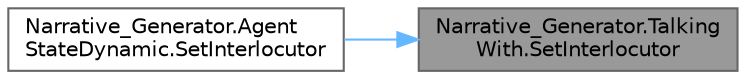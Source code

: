 digraph "Narrative_Generator.TalkingWith.SetInterlocutor"
{
 // LATEX_PDF_SIZE
  bgcolor="transparent";
  edge [fontname=Helvetica,fontsize=10,labelfontname=Helvetica,labelfontsize=10];
  node [fontname=Helvetica,fontsize=10,shape=box,height=0.2,width=0.4];
  rankdir="RL";
  Node1 [label="Narrative_Generator.Talking\lWith.SetInterlocutor",height=0.2,width=0.4,color="gray40", fillcolor="grey60", style="filled", fontcolor="black",tooltip="Sets the agent of the interlocutor for this agent."];
  Node1 -> Node2 [dir="back",color="steelblue1",style="solid"];
  Node2 [label="Narrative_Generator.Agent\lStateDynamic.SetInterlocutor",height=0.2,width=0.4,color="grey40", fillcolor="white", style="filled",URL="$class_narrative___generator_1_1_agent_state_dynamic.html#aae14c62bbd77a916a1b2d24f2e6fe43e",tooltip="A method that allows an agent to start a conversation with another agent and remember this fact (whil..."];
}
